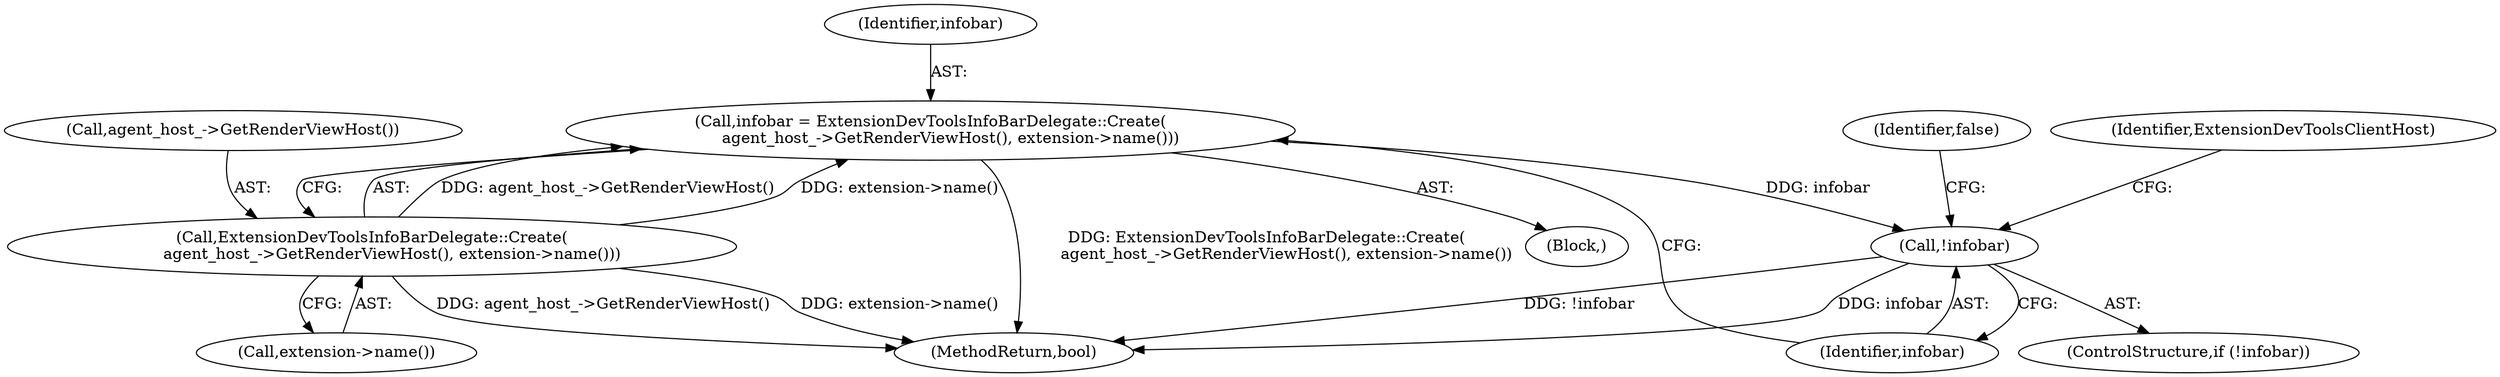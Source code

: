 digraph "0_Chrome_684a212a93141908bcc10f4bc57f3edb53d2d21f_0@pointer" {
"1000155" [label="(Call,infobar = ExtensionDevToolsInfoBarDelegate::Create(\n        agent_host_->GetRenderViewHost(), extension->name()))"];
"1000157" [label="(Call,ExtensionDevToolsInfoBarDelegate::Create(\n        agent_host_->GetRenderViewHost(), extension->name()))"];
"1000161" [label="(Call,!infobar)"];
"1000165" [label="(Identifier,false)"];
"1000157" [label="(Call,ExtensionDevToolsInfoBarDelegate::Create(\n        agent_host_->GetRenderViewHost(), extension->name()))"];
"1000159" [label="(Call,extension->name())"];
"1000155" [label="(Call,infobar = ExtensionDevToolsInfoBarDelegate::Create(\n        agent_host_->GetRenderViewHost(), extension->name()))"];
"1000162" [label="(Identifier,infobar)"];
"1000161" [label="(Call,!infobar)"];
"1000156" [label="(Identifier,infobar)"];
"1000160" [label="(ControlStructure,if (!infobar))"];
"1000167" [label="(Identifier,ExtensionDevToolsClientHost)"];
"1000172" [label="(MethodReturn,bool)"];
"1000154" [label="(Block,)"];
"1000158" [label="(Call,agent_host_->GetRenderViewHost())"];
"1000155" -> "1000154"  [label="AST: "];
"1000155" -> "1000157"  [label="CFG: "];
"1000156" -> "1000155"  [label="AST: "];
"1000157" -> "1000155"  [label="AST: "];
"1000162" -> "1000155"  [label="CFG: "];
"1000155" -> "1000172"  [label="DDG: ExtensionDevToolsInfoBarDelegate::Create(\n        agent_host_->GetRenderViewHost(), extension->name())"];
"1000157" -> "1000155"  [label="DDG: agent_host_->GetRenderViewHost()"];
"1000157" -> "1000155"  [label="DDG: extension->name()"];
"1000155" -> "1000161"  [label="DDG: infobar"];
"1000157" -> "1000159"  [label="CFG: "];
"1000158" -> "1000157"  [label="AST: "];
"1000159" -> "1000157"  [label="AST: "];
"1000157" -> "1000172"  [label="DDG: extension->name()"];
"1000157" -> "1000172"  [label="DDG: agent_host_->GetRenderViewHost()"];
"1000161" -> "1000160"  [label="AST: "];
"1000161" -> "1000162"  [label="CFG: "];
"1000162" -> "1000161"  [label="AST: "];
"1000165" -> "1000161"  [label="CFG: "];
"1000167" -> "1000161"  [label="CFG: "];
"1000161" -> "1000172"  [label="DDG: infobar"];
"1000161" -> "1000172"  [label="DDG: !infobar"];
}
